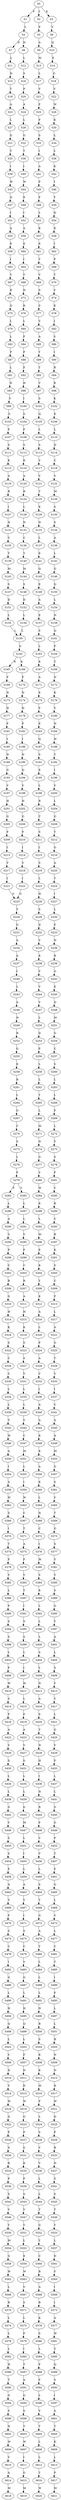 strict digraph  {
	S0 -> S1 [ label = F ];
	S0 -> S2 [ label = I ];
	S0 -> S3 [ label = K ];
	S1 -> S4 [ label = L ];
	S2 -> S5 [ label = F ];
	S3 -> S6 [ label = V ];
	S4 -> S7 [ label = D ];
	S4 -> S8 [ label = N ];
	S5 -> S9 [ label = A ];
	S6 -> S10 [ label = Q ];
	S7 -> S11 [ label = L ];
	S8 -> S12 [ label = L ];
	S9 -> S13 [ label = M ];
	S10 -> S14 [ label = E ];
	S11 -> S15 [ label = H ];
	S12 -> S16 [ label = S ];
	S13 -> S17 [ label = L ];
	S14 -> S18 [ label = G ];
	S15 -> S19 [ label = T ];
	S16 -> S20 [ label = P ];
	S17 -> S21 [ label = V ];
	S18 -> S22 [ label = V ];
	S19 -> S23 [ label = A ];
	S20 -> S24 [ label = A ];
	S21 -> S25 [ label = F ];
	S22 -> S26 [ label = W ];
	S23 -> S27 [ label = L ];
	S24 -> S28 [ label = L ];
	S25 -> S29 [ label = F ];
	S26 -> S30 [ label = K ];
	S27 -> S31 [ label = G ];
	S28 -> S32 [ label = G ];
	S29 -> S33 [ label = S ];
	S30 -> S34 [ label = L ];
	S31 -> S35 [ label = Y ];
	S32 -> S36 [ label = Y ];
	S33 -> S37 [ label = I ];
	S34 -> S38 [ label = L ];
	S35 -> S39 [ label = I ];
	S36 -> S40 [ label = I ];
	S37 -> S41 [ label = A ];
	S38 -> S42 [ label = K ];
	S39 -> S43 [ label = W ];
	S40 -> S44 [ label = W ];
	S41 -> S45 [ label = P ];
	S42 -> S46 [ label = I ];
	S43 -> S47 [ label = Q ];
	S44 -> S48 [ label = E ];
	S45 -> S49 [ label = F ];
	S46 -> S50 [ label = Y ];
	S47 -> S51 [ label = I ];
	S48 -> S52 [ label = I ];
	S49 -> S53 [ label = L ];
	S50 -> S54 [ label = N ];
	S51 -> S55 [ label = A ];
	S52 -> S56 [ label = A ];
	S53 -> S57 [ label = K ];
	S54 -> S58 [ label = D ];
	S55 -> S59 [ label = E ];
	S56 -> S60 [ label = E ];
	S57 -> S61 [ label = E ];
	S58 -> S62 [ label = I ];
	S59 -> S63 [ label = I ];
	S60 -> S64 [ label = I ];
	S61 -> S65 [ label = T ];
	S62 -> S66 [ label = P ];
	S63 -> S67 [ label = Y ];
	S64 -> S68 [ label = Y ];
	S65 -> S69 [ label = V ];
	S66 -> S70 [ label = T ];
	S67 -> S71 [ label = R ];
	S68 -> S72 [ label = N ];
	S69 -> S73 [ label = S ];
	S70 -> S74 [ label = V ];
	S71 -> S75 [ label = Q ];
	S72 -> S76 [ label = K ];
	S73 -> S77 [ label = S ];
	S74 -> S78 [ label = K ];
	S75 -> S79 [ label = L ];
	S76 -> S80 [ label = L ];
	S77 -> S81 [ label = V ];
	S78 -> S82 [ label = I ];
	S79 -> S83 [ label = L ];
	S80 -> S84 [ label = F ];
	S81 -> S85 [ label = A ];
	S82 -> S86 [ label = S ];
	S83 -> S87 [ label = P ];
	S84 -> S88 [ label = P ];
	S85 -> S89 [ label = Y ];
	S86 -> S90 [ label = I ];
	S87 -> S91 [ label = L ];
	S88 -> S92 [ label = F ];
	S89 -> S93 [ label = T ];
	S90 -> S94 [ label = R ];
	S91 -> S95 [ label = H ];
	S92 -> S96 [ label = H ];
	S93 -> S97 [ label = V ];
	S94 -> S98 [ label = R ];
	S95 -> S99 [ label = V ];
	S96 -> S100 [ label = I ];
	S97 -> S101 [ label = S ];
	S98 -> S102 [ label = K ];
	S99 -> S103 [ label = S ];
	S100 -> S104 [ label = S ];
	S101 -> S105 [ label = Q ];
	S102 -> S106 [ label = E ];
	S103 -> S107 [ label = F ];
	S104 -> S108 [ label = F ];
	S105 -> S109 [ label = L ];
	S106 -> S110 [ label = L ];
	S107 -> S111 [ label = S ];
	S108 -> S112 [ label = S ];
	S109 -> S113 [ label = S ];
	S110 -> S114 [ label = N ];
	S111 -> S115 [ label = K ];
	S112 -> S116 [ label = K ];
	S113 -> S117 [ label = V ];
	S114 -> S118 [ label = C ];
	S115 -> S119 [ label = A ];
	S116 -> S120 [ label = A ];
	S117 -> S121 [ label = V ];
	S118 -> S122 [ label = V ];
	S119 -> S123 [ label = R ];
	S120 -> S124 [ label = R ];
	S121 -> S125 [ label = T ];
	S122 -> S126 [ label = M ];
	S123 -> S127 [ label = I ];
	S124 -> S128 [ label = L ];
	S125 -> S129 [ label = K ];
	S126 -> S130 [ label = S ];
	S127 -> S131 [ label = N ];
	S128 -> S132 [ label = N ];
	S129 -> S133 [ label = N ];
	S130 -> S134 [ label = S ];
	S131 -> S135 [ label = C ];
	S132 -> S136 [ label = C ];
	S133 -> S137 [ label = L ];
	S134 -> S138 [ label = A ];
	S135 -> S139 [ label = T ];
	S136 -> S140 [ label = T ];
	S137 -> S141 [ label = E ];
	S138 -> S142 [ label = L ];
	S139 -> S143 [ label = M ];
	S140 -> S144 [ label = M ];
	S141 -> S145 [ label = Q ];
	S142 -> S146 [ label = G ];
	S143 -> S147 [ label = S ];
	S144 -> S148 [ label = S ];
	S145 -> S149 [ label = E ];
	S146 -> S150 [ label = Q ];
	S147 -> S151 [ label = D ];
	S148 -> S152 [ label = D ];
	S149 -> S153 [ label = A ];
	S150 -> S154 [ label = L ];
	S151 -> S155 [ label = L ];
	S152 -> S156 [ label = L ];
	S153 -> S157 [ label = E ];
	S154 -> S158 [ label = N ];
	S155 -> S159 [ label = L ];
	S156 -> S159 [ label = L ];
	S157 -> S160 [ label = S ];
	S158 -> S161 [ label = Q ];
	S159 -> S162 [ label = G ];
	S160 -> S163 [ label = L ];
	S161 -> S164 [ label = F ];
	S162 -> S165 [ label = R ];
	S162 -> S166 [ label = K ];
	S163 -> S167 [ label = K ];
	S164 -> S168 [ label = T ];
	S165 -> S169 [ label = F ];
	S166 -> S170 [ label = F ];
	S167 -> S171 [ label = A ];
	S168 -> S172 [ label = N ];
	S169 -> S173 [ label = N ];
	S170 -> S174 [ label = N ];
	S171 -> S175 [ label = E ];
	S172 -> S176 [ label = K ];
	S173 -> S177 [ label = H ];
	S174 -> S178 [ label = H ];
	S175 -> S179 [ label = F ];
	S176 -> S180 [ label = V ];
	S177 -> S181 [ label = F ];
	S178 -> S182 [ label = F ];
	S179 -> S183 [ label = E ];
	S180 -> S184 [ label = N ];
	S181 -> S185 [ label = I ];
	S182 -> S186 [ label = I ];
	S183 -> S187 [ label = Q ];
	S184 -> S188 [ label = W ];
	S185 -> S189 [ label = N ];
	S186 -> S190 [ label = N ];
	S187 -> S191 [ label = S ];
	S188 -> S192 [ label = Y ];
	S189 -> S193 [ label = G ];
	S190 -> S194 [ label = Q ];
	S191 -> S195 [ label = E ];
	S192 -> S196 [ label = I ];
	S193 -> S197 [ label = V ];
	S194 -> S198 [ label = V ];
	S195 -> S199 [ label = L ];
	S196 -> S200 [ label = V ];
	S197 -> S201 [ label = H ];
	S198 -> S202 [ label = H ];
	S199 -> S203 [ label = R ];
	S200 -> S204 [ label = L ];
	S201 -> S205 [ label = G ];
	S202 -> S206 [ label = G ];
	S203 -> S207 [ label = T ];
	S204 -> S208 [ label = G ];
	S205 -> S209 [ label = F ];
	S206 -> S210 [ label = F ];
	S207 -> S211 [ label = S ];
	S208 -> S212 [ label = T ];
	S209 -> S213 [ label = I ];
	S210 -> S214 [ label = I ];
	S211 -> S215 [ label = I ];
	S212 -> S216 [ label = G ];
	S213 -> S217 [ label = V ];
	S214 -> S218 [ label = V ];
	S215 -> S219 [ label = S ];
	S216 -> S220 [ label = A ];
	S217 -> S221 [ label = I ];
	S218 -> S222 [ label = I ];
	S219 -> S223 [ label = L ];
	S220 -> S224 [ label = T ];
	S221 -> S225 [ label = G ];
	S222 -> S225 [ label = G ];
	S223 -> S226 [ label = H ];
	S224 -> S227 [ label = I ];
	S225 -> S228 [ label = T ];
	S226 -> S229 [ label = S ];
	S227 -> S230 [ label = L ];
	S228 -> S231 [ label = G ];
	S229 -> S232 [ label = D ];
	S230 -> S233 [ label = F ];
	S231 -> S234 [ label = A ];
	S232 -> S235 [ label = V ];
	S233 -> S236 [ label = N ];
	S234 -> S237 [ label = A ];
	S235 -> S238 [ label = K ];
	S236 -> S239 [ label = R ];
	S237 -> S240 [ label = I ];
	S238 -> S241 [ label = V ];
	S239 -> S242 [ label = G ];
	S240 -> S243 [ label = L ];
	S241 -> S244 [ label = V ];
	S242 -> S245 [ label = E ];
	S243 -> S246 [ label = A ];
	S244 -> S247 [ label = V ];
	S245 -> S248 [ label = Q ];
	S246 -> S249 [ label = N ];
	S247 -> S250 [ label = L ];
	S248 -> S251 [ label = M ];
	S249 -> S252 [ label = R ];
	S250 -> S253 [ label = D ];
	S251 -> S254 [ label = G ];
	S252 -> S255 [ label = G ];
	S253 -> S256 [ label = P ];
	S254 -> S257 [ label = C ];
	S255 -> S258 [ label = E ];
	S256 -> S259 [ label = L ];
	S257 -> S260 [ label = S ];
	S258 -> S261 [ label = R ];
	S259 -> S262 [ label = L ];
	S260 -> S263 [ label = L ];
	S261 -> S264 [ label = L ];
	S262 -> S265 [ label = T ];
	S263 -> S266 [ label = L ];
	S264 -> S267 [ label = G ];
	S265 -> S268 [ label = L ];
	S266 -> S269 [ label = F ];
	S267 -> S270 [ label = C ];
	S268 -> S271 [ label = M ];
	S269 -> S272 [ label = L ];
	S270 -> S273 [ label = S ];
	S271 -> S274 [ label = N ];
	S272 -> S275 [ label = V ];
	S273 -> S276 [ label = L ];
	S274 -> S277 [ label = G ];
	S275 -> S278 [ label = S ];
	S276 -> S279 [ label = F ];
	S277 -> S280 [ label = V ];
	S278 -> S281 [ label = F ];
	S279 -> S282 [ label = F ];
	S279 -> S283 [ label = V ];
	S280 -> S284 [ label = W ];
	S281 -> S285 [ label = C ];
	S282 -> S286 [ label = L ];
	S283 -> S287 [ label = L ];
	S284 -> S288 [ label = K ];
	S285 -> S289 [ label = R ];
	S286 -> S290 [ label = A ];
	S287 -> S291 [ label = L ];
	S288 -> S292 [ label = L ];
	S289 -> S293 [ label = V ];
	S290 -> S294 [ label = V ];
	S291 -> S295 [ label = V ];
	S292 -> S296 [ label = M ];
	S293 -> S297 [ label = R ];
	S294 -> S298 [ label = F ];
	S295 -> S299 [ label = F ];
	S296 -> S300 [ label = E ];
	S297 -> S301 [ label = K ];
	S298 -> S302 [ label = C ];
	S299 -> S303 [ label = C ];
	S300 -> S304 [ label = K ];
	S301 -> S305 [ label = S ];
	S302 -> S306 [ label = R ];
	S303 -> S307 [ label = R ];
	S304 -> S308 [ label = Y ];
	S305 -> S309 [ label = C ];
	S306 -> S310 [ label = G ];
	S307 -> S311 [ label = A ];
	S308 -> S312 [ label = K ];
	S309 -> S313 [ label = F ];
	S310 -> S314 [ label = H ];
	S311 -> S315 [ label = H ];
	S312 -> S316 [ label = A ];
	S313 -> S317 [ label = L ];
	S314 -> S318 [ label = K ];
	S315 -> S319 [ label = K ];
	S316 -> S320 [ label = L ];
	S317 -> S321 [ label = A ];
	S318 -> S322 [ label = S ];
	S319 -> S323 [ label = S ];
	S320 -> S324 [ label = P ];
	S321 -> S325 [ label = G ];
	S322 -> S326 [ label = C ];
	S323 -> S327 [ label = S ];
	S324 -> S328 [ label = A ];
	S325 -> S329 [ label = T ];
	S326 -> S330 [ label = C ];
	S327 -> S331 [ label = V ];
	S328 -> S332 [ label = V ];
	S329 -> S333 [ label = V ];
	S330 -> S334 [ label = L ];
	S331 -> S335 [ label = L ];
	S332 -> S336 [ label = I ];
	S333 -> S337 [ label = I ];
	S334 -> S338 [ label = L ];
	S335 -> S339 [ label = L ];
	S336 -> S340 [ label = A ];
	S337 -> S341 [ label = V ];
	S338 -> S342 [ label = V ];
	S339 -> S343 [ label = V ];
	S340 -> S344 [ label = A ];
	S341 -> S345 [ label = A ];
	S342 -> S346 [ label = W ];
	S343 -> S347 [ label = C ];
	S344 -> S348 [ label = K ];
	S345 -> S349 [ label = A ];
	S346 -> S350 [ label = A ];
	S347 -> S351 [ label = M ];
	S348 -> S352 [ label = K ];
	S349 -> S353 [ label = M ];
	S350 -> S354 [ label = I ];
	S351 -> S355 [ label = L ];
	S352 -> S356 [ label = A ];
	S353 -> S357 [ label = G ];
	S354 -> S358 [ label = A ];
	S355 -> S359 [ label = I ];
	S356 -> S360 [ label = K ];
	S357 -> S361 [ label = S ];
	S358 -> S362 [ label = W ];
	S359 -> S363 [ label = W ];
	S360 -> S364 [ label = L ];
	S361 -> S365 [ label = V ];
	S362 -> S366 [ label = S ];
	S363 -> S367 [ label = C ];
	S364 -> S368 [ label = N ];
	S365 -> S369 [ label = T ];
	S366 -> S370 [ label = I ];
	S367 -> S371 [ label = T ];
	S368 -> S372 [ label = C ];
	S369 -> S373 [ label = G ];
	S370 -> S374 [ label = T ];
	S371 -> S375 [ label = A ];
	S372 -> S376 [ label = I ];
	S373 -> S377 [ label = S ];
	S374 -> S378 [ label = F ];
	S375 -> S379 [ label = F ];
	S376 -> S380 [ label = M ];
	S377 -> S381 [ label = V ];
	S378 -> S382 [ label = V ];
	S379 -> S383 [ label = V ];
	S380 -> S384 [ label = S ];
	S381 -> S385 [ label = V ];
	S382 -> S386 [ label = L ];
	S383 -> S387 [ label = T ];
	S384 -> S388 [ label = K ];
	S385 -> S389 [ label = S ];
	S386 -> S390 [ label = F ];
	S387 -> S391 [ label = I ];
	S388 -> S392 [ label = L ];
	S389 -> S393 [ label = G ];
	S390 -> S394 [ label = S ];
	S391 -> S395 [ label = S ];
	S392 -> S396 [ label = L ];
	S393 -> S397 [ label = Y ];
	S394 -> S398 [ label = S ];
	S395 -> S399 [ label = S ];
	S396 -> S400 [ label = L ];
	S397 -> S401 [ label = A ];
	S398 -> S402 [ label = L ];
	S399 -> S403 [ label = L ];
	S400 -> S404 [ label = S ];
	S401 -> S405 [ label = L ];
	S402 -> S406 [ label = F ];
	S403 -> S407 [ label = I ];
	S404 -> S408 [ label = L ];
	S405 -> S409 [ label = S ];
	S406 -> S410 [ label = W ];
	S407 -> S411 [ label = W ];
	S408 -> S412 [ label = N ];
	S409 -> S413 [ label = Y ];
	S410 -> S414 [ label = S ];
	S411 -> S415 [ label = L ];
	S412 -> S416 [ label = A ];
	S413 -> S417 [ label = Y ];
	S414 -> S418 [ label = F ];
	S415 -> S419 [ label = F ];
	S416 -> S420 [ label = S ];
	S417 -> S421 [ label = L ];
	S418 -> S422 [ label = A ];
	S419 -> S423 [ label = A ];
	S420 -> S424 [ label = T ];
	S421 -> S425 [ label = G ];
	S422 -> S426 [ label = V ];
	S423 -> S427 [ label = V ];
	S424 -> S428 [ label = N ];
	S425 -> S429 [ label = V ];
	S426 -> S430 [ label = S ];
	S427 -> S431 [ label = S ];
	S428 -> S432 [ label = H ];
	S429 -> S433 [ label = F ];
	S430 -> S434 [ label = L ];
	S431 -> S435 [ label = L ];
	S432 -> S436 [ label = I ];
	S433 -> S437 [ label = L ];
	S434 -> S438 [ label = L ];
	S435 -> S439 [ label = L ];
	S436 -> S440 [ label = N ];
	S437 -> S441 [ label = L ];
	S438 -> S442 [ label = G ];
	S439 -> S443 [ label = G ];
	S440 -> S444 [ label = R ];
	S441 -> S445 [ label = S ];
	S442 -> S446 [ label = V ];
	S443 -> S447 [ label = M ];
	S444 -> S448 [ label = F ];
	S445 -> S449 [ label = G ];
	S446 -> S450 [ label = S ];
	S447 -> S451 [ label = L ];
	S448 -> S452 [ label = V ];
	S449 -> S453 [ label = F ];
	S450 -> S454 [ label = S ];
	S451 -> S455 [ label = I ];
	S452 -> S456 [ label = V ];
	S453 -> S457 [ label = T ];
	S454 -> S458 [ label = F ];
	S455 -> S459 [ label = L ];
	S456 -> S460 [ label = L ];
	S457 -> S461 [ label = F ];
	S458 -> S462 [ label = A ];
	S459 -> S463 [ label = A ];
	S460 -> S464 [ label = S ];
	S461 -> S465 [ label = G ];
	S462 -> S466 [ label = V ];
	S463 -> S467 [ label = V ];
	S464 -> S468 [ label = T ];
	S465 -> S469 [ label = L ];
	S466 -> S470 [ label = F ];
	S467 -> S471 [ label = I ];
	S468 -> S472 [ label = G ];
	S469 -> S473 [ label = V ];
	S470 -> S474 [ label = S ];
	S471 -> S475 [ label = S ];
	S472 -> S476 [ label = A ];
	S473 -> S477 [ label = L ];
	S474 -> S478 [ label = C ];
	S475 -> S479 [ label = C ];
	S476 -> S480 [ label = T ];
	S477 -> S481 [ label = C ];
	S478 -> S482 [ label = I ];
	S479 -> S483 [ label = V ];
	S480 -> S484 [ label = L ];
	S481 -> S485 [ label = T ];
	S482 -> S486 [ label = G ];
	S483 -> S487 [ label = G ];
	S484 -> S488 [ label = L ];
	S485 -> S489 [ label = I ];
	S486 -> S490 [ label = L ];
	S487 -> S491 [ label = L ];
	S488 -> S492 [ label = L ];
	S489 -> S493 [ label = F ];
	S490 -> S494 [ label = H ];
	S491 -> S495 [ label = H ];
	S492 -> S496 [ label = N ];
	S493 -> S497 [ label = L ];
	S494 -> S498 [ label = Q ];
	S495 -> S499 [ label = Q ];
	S496 -> S500 [ label = R ];
	S497 -> S501 [ label = L ];
	S498 -> S502 [ label = L ];
	S499 -> S503 [ label = L ];
	S500 -> S504 [ label = S ];
	S501 -> S505 [ label = R ];
	S502 -> S506 [ label = V ];
	S503 -> S507 [ label = F ];
	S504 -> S508 [ label = K ];
	S505 -> S509 [ label = N ];
	S506 -> S510 [ label = D ];
	S507 -> S511 [ label = D ];
	S508 -> S512 [ label = K ];
	S509 -> S513 [ label = N ];
	S510 -> S514 [ label = V ];
	S511 -> S515 [ label = K ];
	S512 -> S516 [ label = M ];
	S513 -> S517 [ label = R ];
	S514 -> S518 [ label = W ];
	S515 -> S519 [ label = W ];
	S516 -> S520 [ label = F ];
	S517 -> S521 [ label = W ];
	S518 -> S522 [ label = G ];
	S519 -> S523 [ label = G ];
	S520 -> S524 [ label = L ];
	S521 -> S525 [ label = D ];
	S522 -> S526 [ label = P ];
	S523 -> S527 [ label = P ];
	S524 -> S528 [ label = S ];
	S525 -> S529 [ label = P ];
	S526 -> S530 [ label = S ];
	S527 -> S531 [ label = S ];
	S528 -> S532 [ label = V ];
	S529 -> S533 [ label = R ];
	S530 -> S534 [ label = R ];
	S531 -> S535 [ label = K ];
	S532 -> S536 [ label = V ];
	S533 -> S537 [ label = N ];
	S534 -> S538 [ label = P ];
	S535 -> S539 [ label = P ];
	S536 -> S540 [ label = L ];
	S537 -> S541 [ label = S ];
	S538 -> S542 [ label = S ];
	S539 -> S543 [ label = S ];
	S540 -> S544 [ label = L ];
	S541 -> S545 [ label = S ];
	S542 -> S546 [ label = V ];
	S543 -> S547 [ label = V ];
	S544 -> S548 [ label = T ];
	S545 -> S549 [ label = T ];
	S546 -> S550 [ label = Y ];
	S547 -> S551 [ label = Y ];
	S548 -> S552 [ label = G ];
	S549 -> S553 [ label = Y ];
	S550 -> S554 [ label = M ];
	S551 -> S555 [ label = L ];
	S552 -> S556 [ label = Y ];
	S553 -> S557 [ label = L ];
	S554 -> S558 [ label = G ];
	S555 -> S559 [ label = E ];
	S556 -> S560 [ label = C ];
	S557 -> S561 [ label = D ];
	S558 -> S562 [ label = W ];
	S559 -> S563 [ label = W ];
	S560 -> S564 [ label = R ];
	S561 -> S565 [ label = V ];
	S562 -> S566 [ label = L ];
	S563 -> S567 [ label = V ];
	S564 -> S568 [ label = A ];
	S565 -> S569 [ label = I ];
	S566 -> S570 [ label = R ];
	S567 -> S571 [ label = S ];
	S568 -> S572 [ label = R ];
	S569 -> S573 [ label = I ];
	S570 -> S574 [ label = L ];
	S571 -> S575 [ label = L ];
	S572 -> S576 [ label = K ];
	S573 -> S577 [ label = A ];
	S574 -> S578 [ label = L ];
	S575 -> S579 [ label = F ];
	S576 -> S580 [ label = S ];
	S577 -> S581 [ label = W ];
	S578 -> S582 [ label = L ];
	S579 -> S583 [ label = I ];
	S580 -> S584 [ label = L ];
	S581 -> S585 [ label = T ];
	S582 -> S586 [ label = H ];
	S583 -> S587 [ label = T ];
	S584 -> S588 [ label = F ];
	S585 -> S589 [ label = Q ];
	S586 -> S590 [ label = T ];
	S587 -> S591 [ label = A ];
	S588 -> S592 [ label = F ];
	S589 -> S593 [ label = S ];
	S590 -> S594 [ label = G ];
	S591 -> S595 [ label = G ];
	S592 -> S596 [ label = L ];
	S593 -> S597 [ label = I ];
	S594 -> S598 [ label = S ];
	S595 -> S599 [ label = S ];
	S596 -> S600 [ label = V ];
	S597 -> S601 [ label = A ];
	S598 -> S602 [ label = N ];
	S599 -> S603 [ label = T ];
	S600 -> S604 [ label = T ];
	S601 -> S605 [ label = T ];
	S602 -> S606 [ label = W ];
	S603 -> S607 [ label = W ];
	S604 -> S608 [ label = L ];
	S605 -> S609 [ label = K ];
	S606 -> S610 [ label = V ];
	S607 -> S611 [ label = I ];
	S608 -> S612 [ label = L ];
	S609 -> S613 [ label = L ];
	S610 -> S614 [ label = A ];
	S611 -> S615 [ label = G ];
	S612 -> S616 [ label = T ];
	S613 -> S617 [ label = P ];
	S614 -> S618 [ label = M ];
	S615 -> S619 [ label = M ];
	S616 -> S620 [ label = W ];
	S617 -> S621 [ label = M ];
}
